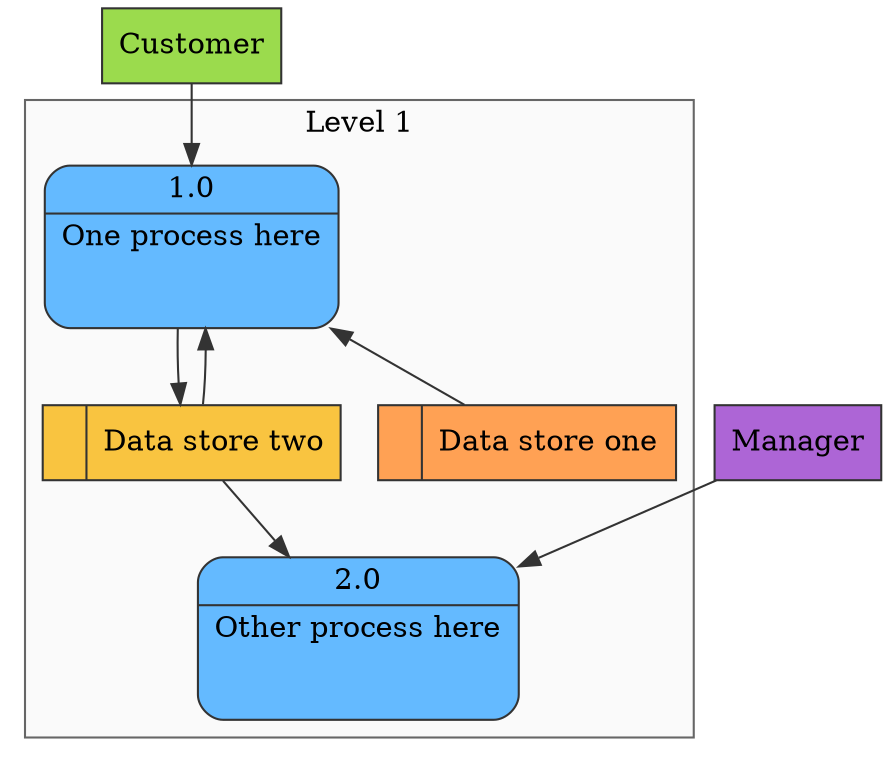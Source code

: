 digraph dfd2 {
        node [shape=record style=filled fillcolor="#64baff" color="#333333"]
	edge [color="#333333"]
        subgraph level0 {
		enti1 [label="Customer" shape=box fillcolor="#9bdb4d"]
		enti2 [label="Manager" shape=box fillcolor="#Ad65d6"]
        }
        subgraph cluster_level1 {
                label="Level 1"
		color="#666666"
		fillcolor="#fafafa"
		style=filled
                proc1 [label="{<f0> 1.0|<f1> One process here\n\n\n}" shape=Mrecord]
                proc2 [label="{<f0> 2.0|<f1> Other process here\n\n\n}" shape=Mrecord]
                store1 [label="<f0>   |<f1> Data store one" fillcolor="#ffa154"]
                store2 [label="<f0>   |<f1> Data store two" fillcolor="#f9c440"]
                {rank=same; store1, store2}
        }
        enti1 -> proc1
        enti2 -> proc2
        store1 -> proc1
        store2 -> proc2
        proc1 -> store2
        store2 -> proc1 
}